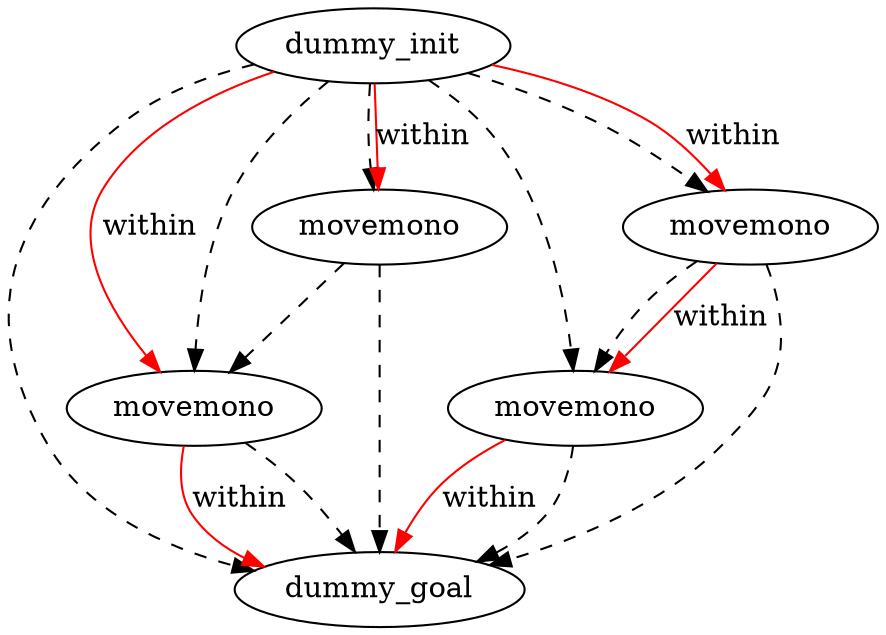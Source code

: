 digraph {
	"49ccbdfb-a293-0d60-bc1a-591fcae829a6" [label=dummy_init]
	"cf18d1b9-b281-58f0-065e-b4e1fe801c84" [label=dummy_goal]
	"500ac7b5-5b83-c0a6-d42c-0ff95811b254" [label=movemono]
	"6c556b84-f69c-511b-5fe2-a07579c2bcb5" [label=movemono]
	"2c59adbb-f298-b8b0-1996-dcafcdc7bd02" [label=movemono]
	"9d484003-af70-5e12-2429-42a16d67831d" [label=movemono]
	"9d484003-af70-5e12-2429-42a16d67831d" -> "6c556b84-f69c-511b-5fe2-a07579c2bcb5" [color=black style=dashed]
	"6c556b84-f69c-511b-5fe2-a07579c2bcb5" -> "cf18d1b9-b281-58f0-065e-b4e1fe801c84" [color=black style=dashed]
	"2c59adbb-f298-b8b0-1996-dcafcdc7bd02" -> "cf18d1b9-b281-58f0-065e-b4e1fe801c84" [color=black style=dashed]
	"49ccbdfb-a293-0d60-bc1a-591fcae829a6" -> "6c556b84-f69c-511b-5fe2-a07579c2bcb5" [color=black style=dashed]
	"49ccbdfb-a293-0d60-bc1a-591fcae829a6" -> "2c59adbb-f298-b8b0-1996-dcafcdc7bd02" [color=black style=dashed]
	"2c59adbb-f298-b8b0-1996-dcafcdc7bd02" -> "500ac7b5-5b83-c0a6-d42c-0ff95811b254" [color=black style=dashed]
	"49ccbdfb-a293-0d60-bc1a-591fcae829a6" -> "9d484003-af70-5e12-2429-42a16d67831d" [color=black style=dashed]
	"500ac7b5-5b83-c0a6-d42c-0ff95811b254" -> "cf18d1b9-b281-58f0-065e-b4e1fe801c84" [color=black style=dashed]
	"9d484003-af70-5e12-2429-42a16d67831d" -> "cf18d1b9-b281-58f0-065e-b4e1fe801c84" [color=black style=dashed]
	"49ccbdfb-a293-0d60-bc1a-591fcae829a6" -> "cf18d1b9-b281-58f0-065e-b4e1fe801c84" [color=black style=dashed]
	"49ccbdfb-a293-0d60-bc1a-591fcae829a6" -> "500ac7b5-5b83-c0a6-d42c-0ff95811b254" [color=black style=dashed]
	"49ccbdfb-a293-0d60-bc1a-591fcae829a6" -> "9d484003-af70-5e12-2429-42a16d67831d" [label=within color=red]
	"6c556b84-f69c-511b-5fe2-a07579c2bcb5" -> "cf18d1b9-b281-58f0-065e-b4e1fe801c84" [label=within color=red]
	"49ccbdfb-a293-0d60-bc1a-591fcae829a6" -> "2c59adbb-f298-b8b0-1996-dcafcdc7bd02" [label=within color=red]
	"2c59adbb-f298-b8b0-1996-dcafcdc7bd02" -> "500ac7b5-5b83-c0a6-d42c-0ff95811b254" [label=within color=red]
	"500ac7b5-5b83-c0a6-d42c-0ff95811b254" -> "cf18d1b9-b281-58f0-065e-b4e1fe801c84" [label=within color=red]
	"49ccbdfb-a293-0d60-bc1a-591fcae829a6" -> "6c556b84-f69c-511b-5fe2-a07579c2bcb5" [label=within color=red]
}
